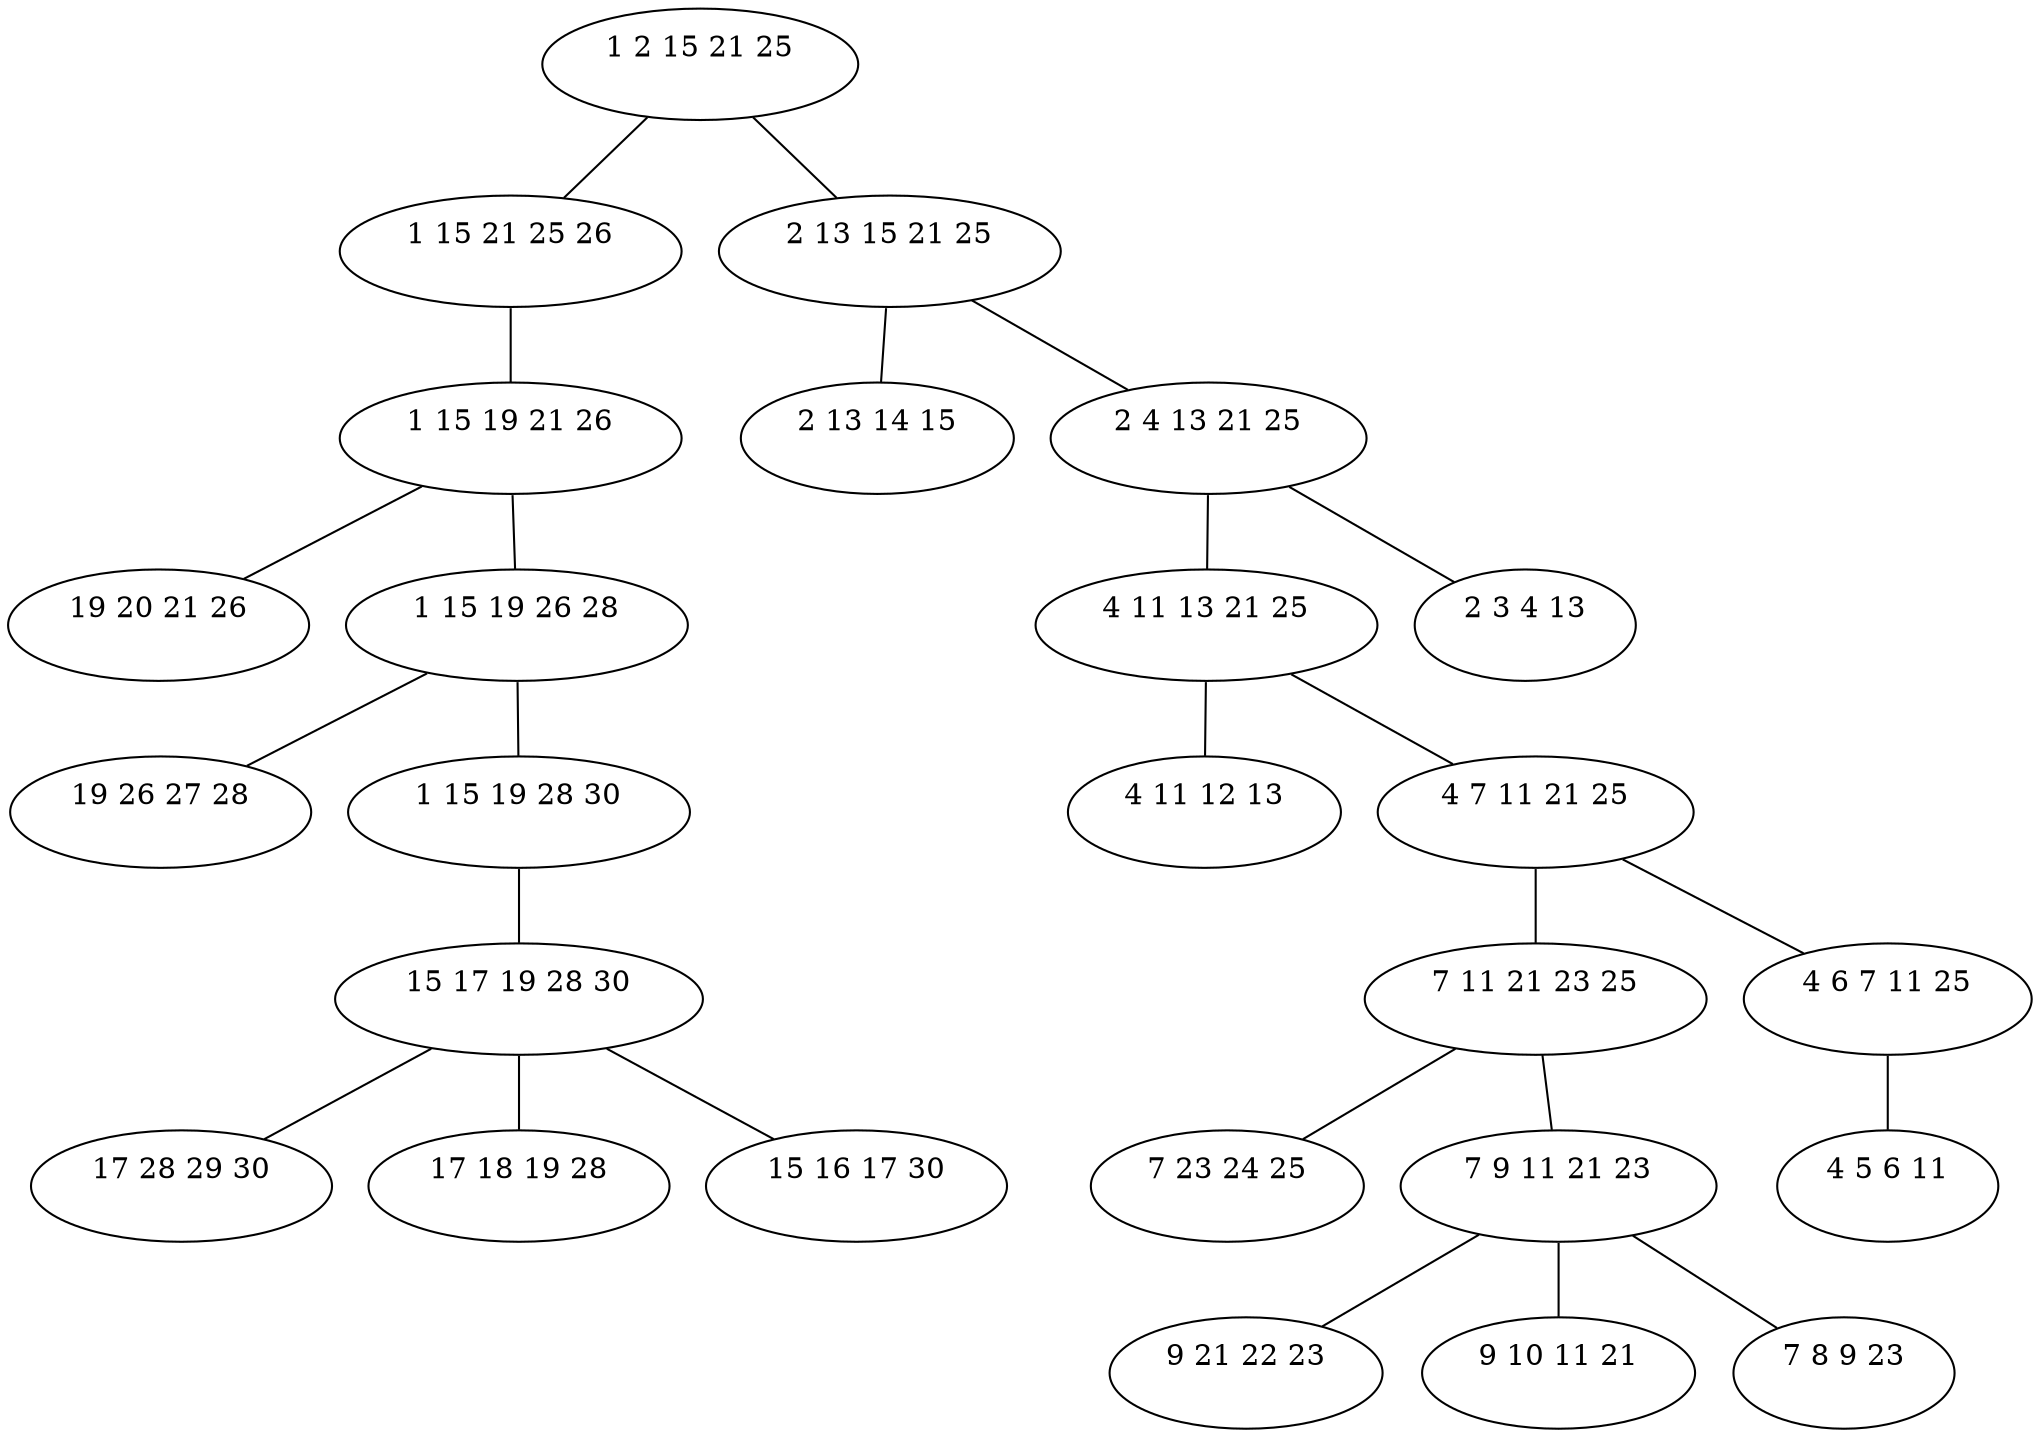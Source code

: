 graph G {

	bag0 [label="1 2 15 21 25
 "]
	bag1 [label="1 15 21 25 26
 "]
	bag2 [label="1 15 19 21 26
 "]
	bag3 [label="19 20 21 26
 "]
	bag4 [label="1 15 19 26 28
 "]
	bag5 [label="19 26 27 28
 "]
	bag6 [label="1 15 19 28 30
 "]
	bag7 [label="15 17 19 28 30
 "]
	bag8 [label="17 28 29 30
 "]
	bag9 [label="17 18 19 28
 "]
	bag10 [label="15 16 17 30
 "]
	bag11 [label="2 13 15 21 25
 "]
	bag12 [label="2 13 14 15
 "]
	bag13 [label="2 4 13 21 25
 "]
	bag14 [label="4 11 13 21 25
 "]
	bag15 [label="4 11 12 13
 "]
	bag16 [label="4 7 11 21 25
 "]
	bag17 [label="7 11 21 23 25
 "]
	bag18 [label="7 23 24 25
 "]
	bag19 [label="7 9 11 21 23
 "]
	bag20 [label="9 21 22 23
 "]
	bag21 [label="9 10 11 21
 "]
	bag22 [label="7 8 9 23
 "]
	bag23 [label="4 6 7 11 25
 "]
	bag24 [label="4 5 6 11
 "]
	bag25 [label="2 3 4 13
 "]

	bag0 -- bag1
	bag0 -- bag11
	bag1 -- bag2
	bag2 -- bag3
	bag2 -- bag4
	bag4 -- bag5
	bag4 -- bag6
	bag6 -- bag7
	bag7 -- bag8
	bag7 -- bag9
	bag7 -- bag10
	bag11 -- bag12
	bag11 -- bag13
	bag13 -- bag14
	bag13 -- bag25
	bag14 -- bag15
	bag14 -- bag16
	bag16 -- bag17
	bag16 -- bag23
	bag17 -- bag18
	bag17 -- bag19
	bag19 -- bag20
	bag19 -- bag21
	bag19 -- bag22
	bag23 -- bag24

}